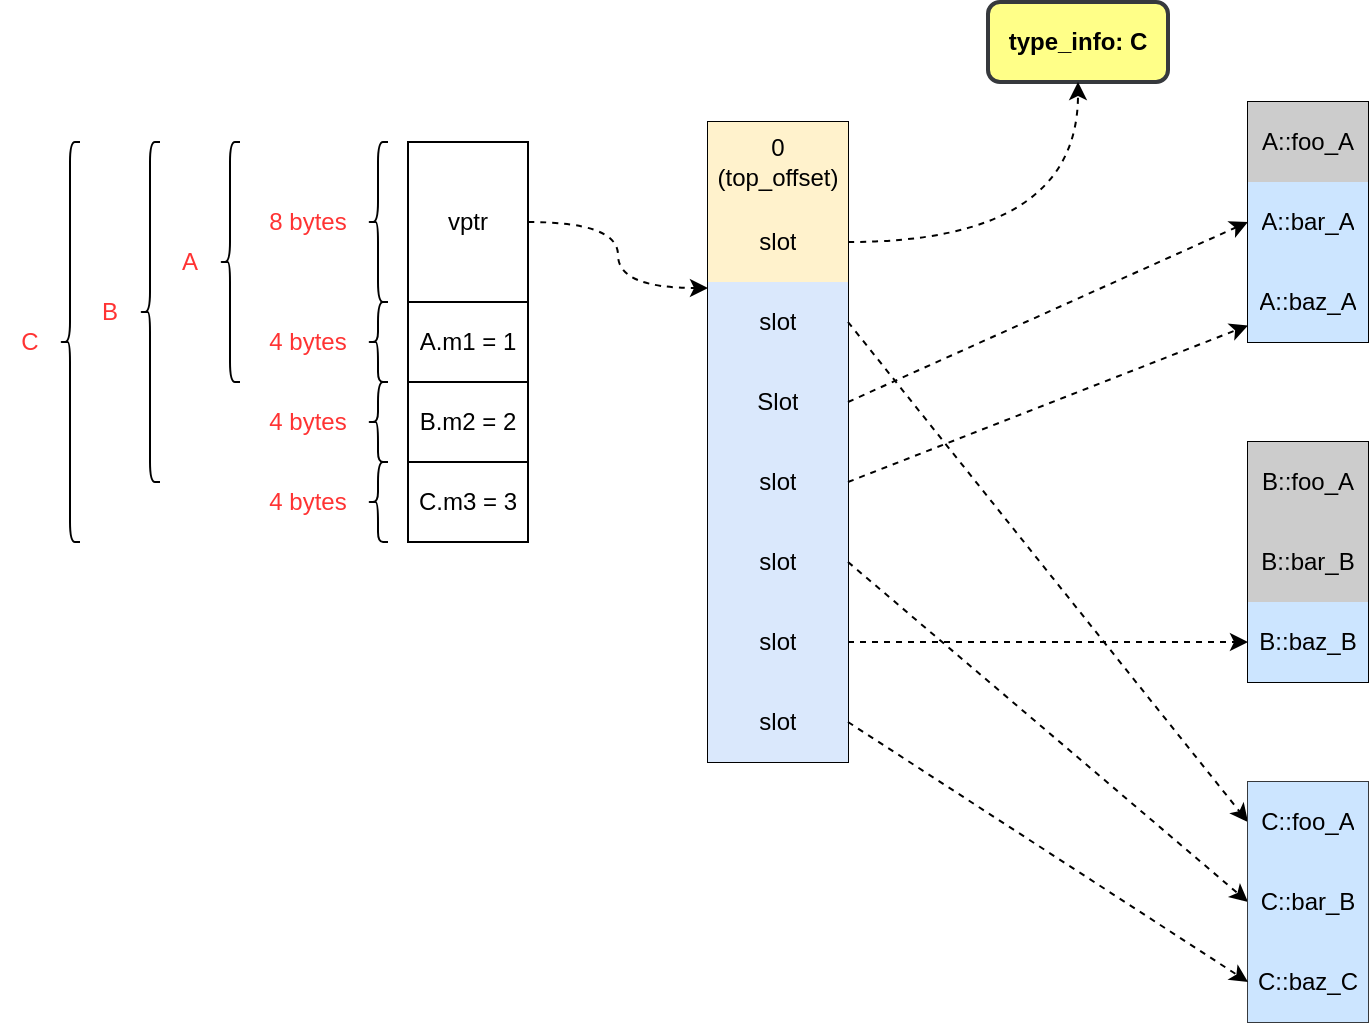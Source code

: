 <mxfile version="17.4.5" type="github"><diagram id="bQ_76zlEYzCB3bNkHhle" name="第 1 页"><mxGraphModel dx="1420" dy="762" grid="1" gridSize="10" guides="1" tooltips="1" connect="1" arrows="1" fold="1" page="1" pageScale="1" pageWidth="2336" pageHeight="1654" background="none" math="0" shadow="0"><root><mxCell id="0"/><mxCell id="1" parent="0"/><mxCell id="A9NNDWimqjUF_DB58gfh-14" value="" style="shape=table;html=1;whiteSpace=wrap;startSize=0;container=1;collapsible=0;childLayout=tableLayout;rounded=1;" parent="1" vertex="1"><mxGeometry x="250" y="130" width="60" height="200" as="geometry"/></mxCell><mxCell id="A9NNDWimqjUF_DB58gfh-15" value="" style="shape=tableRow;horizontal=0;startSize=0;swimlaneHead=0;swimlaneBody=0;top=0;left=0;bottom=0;right=0;collapsible=0;dropTarget=0;fillColor=none;points=[[0,0.5],[1,0.5]];portConstraint=eastwest;rounded=1;" parent="A9NNDWimqjUF_DB58gfh-14" vertex="1"><mxGeometry width="60" height="80" as="geometry"/></mxCell><mxCell id="A9NNDWimqjUF_DB58gfh-16" value="vptr" style="shape=partialRectangle;html=1;whiteSpace=wrap;connectable=0;fillColor=none;top=0;left=0;bottom=0;right=0;overflow=hidden;rounded=1;" parent="A9NNDWimqjUF_DB58gfh-15" vertex="1"><mxGeometry width="60" height="80" as="geometry"><mxRectangle width="60" height="80" as="alternateBounds"/></mxGeometry></mxCell><mxCell id="A9NNDWimqjUF_DB58gfh-19" value="" style="shape=tableRow;horizontal=0;startSize=0;swimlaneHead=0;swimlaneBody=0;top=0;left=0;bottom=0;right=0;collapsible=0;dropTarget=0;fillColor=none;points=[[0,0.5],[1,0.5]];portConstraint=eastwest;rounded=1;" parent="A9NNDWimqjUF_DB58gfh-14" vertex="1"><mxGeometry y="80" width="60" height="40" as="geometry"/></mxCell><mxCell id="A9NNDWimqjUF_DB58gfh-20" value="A.m1 = 1" style="shape=partialRectangle;html=1;whiteSpace=wrap;connectable=0;fillColor=none;top=0;left=0;bottom=0;right=0;overflow=hidden;rounded=1;" parent="A9NNDWimqjUF_DB58gfh-19" vertex="1"><mxGeometry width="60" height="40" as="geometry"><mxRectangle width="60" height="40" as="alternateBounds"/></mxGeometry></mxCell><mxCell id="A9NNDWimqjUF_DB58gfh-23" value="" style="shape=tableRow;horizontal=0;startSize=0;swimlaneHead=0;swimlaneBody=0;top=0;left=0;bottom=0;right=0;collapsible=0;dropTarget=0;fillColor=none;points=[[0,0.5],[1,0.5]];portConstraint=eastwest;rounded=1;" parent="A9NNDWimqjUF_DB58gfh-14" vertex="1"><mxGeometry y="120" width="60" height="40" as="geometry"/></mxCell><mxCell id="A9NNDWimqjUF_DB58gfh-24" value="B.m2 = 2" style="shape=partialRectangle;html=1;whiteSpace=wrap;connectable=0;fillColor=none;top=0;left=0;bottom=0;right=0;overflow=hidden;rounded=1;" parent="A9NNDWimqjUF_DB58gfh-23" vertex="1"><mxGeometry width="60" height="40" as="geometry"><mxRectangle width="60" height="40" as="alternateBounds"/></mxGeometry></mxCell><mxCell id="A9NNDWimqjUF_DB58gfh-37" style="shape=tableRow;horizontal=0;startSize=0;swimlaneHead=0;swimlaneBody=0;top=0;left=0;bottom=0;right=0;collapsible=0;dropTarget=0;fillColor=none;points=[[0,0.5],[1,0.5]];portConstraint=eastwest;rounded=1;" parent="A9NNDWimqjUF_DB58gfh-14" vertex="1"><mxGeometry y="160" width="60" height="40" as="geometry"/></mxCell><mxCell id="A9NNDWimqjUF_DB58gfh-38" value="C.m3 = 3" style="shape=partialRectangle;html=1;whiteSpace=wrap;connectable=0;fillColor=none;top=0;left=0;bottom=0;right=0;overflow=hidden;rounded=1;" parent="A9NNDWimqjUF_DB58gfh-37" vertex="1"><mxGeometry width="60" height="40" as="geometry"><mxRectangle width="60" height="40" as="alternateBounds"/></mxGeometry></mxCell><mxCell id="A9NNDWimqjUF_DB58gfh-64" value="" style="shape=curlyBracket;whiteSpace=wrap;html=1;rounded=1;fontColor=#FF3333;direction=east;size=0.5;" parent="1" vertex="1"><mxGeometry x="230" y="130" width="10" height="80" as="geometry"/></mxCell><mxCell id="A9NNDWimqjUF_DB58gfh-65" value="8 bytes" style="text;html=1;strokeColor=none;fillColor=none;align=center;verticalAlign=middle;whiteSpace=wrap;rounded=1;fontColor=#FF3333;" parent="1" vertex="1"><mxGeometry x="170" y="155" width="60" height="30" as="geometry"/></mxCell><mxCell id="A9NNDWimqjUF_DB58gfh-70" value="4 bytes" style="text;html=1;strokeColor=none;fillColor=none;align=center;verticalAlign=middle;whiteSpace=wrap;rounded=1;fontColor=#FF3333;" parent="1" vertex="1"><mxGeometry x="170" y="215" width="60" height="30" as="geometry"/></mxCell><mxCell id="A9NNDWimqjUF_DB58gfh-71" value="" style="shape=curlyBracket;whiteSpace=wrap;html=1;rounded=1;fontColor=#FF3333;direction=east;size=0.5;" parent="1" vertex="1"><mxGeometry x="230" y="210" width="10" height="40" as="geometry"/></mxCell><mxCell id="A9NNDWimqjUF_DB58gfh-75" value="4 bytes" style="text;html=1;strokeColor=none;fillColor=none;align=center;verticalAlign=middle;whiteSpace=wrap;rounded=1;fontColor=#FF3333;" parent="1" vertex="1"><mxGeometry x="170" y="255" width="60" height="30" as="geometry"/></mxCell><mxCell id="A9NNDWimqjUF_DB58gfh-76" value="" style="shape=curlyBracket;whiteSpace=wrap;html=1;rounded=1;fontColor=#FF3333;direction=east;size=0.5;" parent="1" vertex="1"><mxGeometry x="230" y="250" width="10" height="40" as="geometry"/></mxCell><mxCell id="A9NNDWimqjUF_DB58gfh-79" value="4 bytes" style="text;html=1;strokeColor=none;fillColor=none;align=center;verticalAlign=middle;whiteSpace=wrap;rounded=1;fontColor=#FF3333;" parent="1" vertex="1"><mxGeometry x="170" y="295" width="60" height="30" as="geometry"/></mxCell><mxCell id="A9NNDWimqjUF_DB58gfh-80" value="" style="shape=curlyBracket;whiteSpace=wrap;html=1;rounded=1;fontColor=#FF3333;direction=east;size=0.5;" parent="1" vertex="1"><mxGeometry x="230" y="290" width="10" height="40" as="geometry"/></mxCell><mxCell id="PeCN-I4rNhXSUMkmCT84-3" value="" style="shape=curlyBracket;whiteSpace=wrap;html=1;rounded=1;fontColor=#FF3333;direction=east;size=0.5;" parent="1" vertex="1"><mxGeometry x="156" y="130" width="10" height="120" as="geometry"/></mxCell><mxCell id="PeCN-I4rNhXSUMkmCT84-4" value="A" style="text;html=1;strokeColor=none;fillColor=none;align=center;verticalAlign=middle;whiteSpace=wrap;rounded=1;fontColor=#FF3333;" parent="1" vertex="1"><mxGeometry x="126" y="175" width="30" height="30" as="geometry"/></mxCell><mxCell id="PeCN-I4rNhXSUMkmCT84-5" value="" style="shape=curlyBracket;whiteSpace=wrap;html=1;rounded=1;fontColor=#FF3333;direction=east;size=0.5;" parent="1" vertex="1"><mxGeometry x="116" y="130" width="10" height="170" as="geometry"/></mxCell><mxCell id="PeCN-I4rNhXSUMkmCT84-6" value="B" style="text;html=1;strokeColor=none;fillColor=none;align=center;verticalAlign=middle;whiteSpace=wrap;rounded=1;fontColor=#FF3333;" parent="1" vertex="1"><mxGeometry x="86" y="200" width="30" height="30" as="geometry"/></mxCell><mxCell id="PeCN-I4rNhXSUMkmCT84-7" value="" style="shape=curlyBracket;whiteSpace=wrap;html=1;rounded=1;fontColor=#FF3333;direction=east;size=0.5;" parent="1" vertex="1"><mxGeometry x="76" y="130" width="10" height="200" as="geometry"/></mxCell><mxCell id="PeCN-I4rNhXSUMkmCT84-8" value="C" style="text;html=1;strokeColor=none;fillColor=none;align=center;verticalAlign=middle;whiteSpace=wrap;rounded=1;fontColor=#FF3333;" parent="1" vertex="1"><mxGeometry x="46" y="215" width="30" height="30" as="geometry"/></mxCell><mxCell id="kJfvdMgyWX3t8YDCzSoo-1" value="" style="shape=table;html=1;whiteSpace=wrap;startSize=0;container=1;collapsible=0;childLayout=tableLayout;sketch=0;" parent="1" vertex="1"><mxGeometry x="400" y="120" width="70" height="320" as="geometry"/></mxCell><mxCell id="kJfvdMgyWX3t8YDCzSoo-2" value="" style="shape=tableRow;horizontal=0;startSize=0;swimlaneHead=0;swimlaneBody=0;top=0;left=0;bottom=0;right=0;collapsible=0;dropTarget=0;fillColor=none;points=[[0,0.5],[1,0.5]];portConstraint=eastwest;sketch=0;" parent="kJfvdMgyWX3t8YDCzSoo-1" vertex="1"><mxGeometry width="70" height="40" as="geometry"/></mxCell><mxCell id="kJfvdMgyWX3t8YDCzSoo-3" value="0&lt;br&gt;(top_offset)" style="shape=partialRectangle;html=1;whiteSpace=wrap;connectable=0;fillColor=#fff2cc;top=0;left=0;bottom=0;right=0;overflow=hidden;sketch=0;strokeColor=#d6b656;" parent="kJfvdMgyWX3t8YDCzSoo-2" vertex="1"><mxGeometry width="70" height="40" as="geometry"><mxRectangle width="70" height="40" as="alternateBounds"/></mxGeometry></mxCell><mxCell id="kJfvdMgyWX3t8YDCzSoo-4" value="" style="shape=tableRow;horizontal=0;startSize=0;swimlaneHead=0;swimlaneBody=0;top=0;left=0;bottom=0;right=0;collapsible=0;dropTarget=0;fillColor=none;points=[[0,0.5],[1,0.5]];portConstraint=eastwest;sketch=0;" parent="kJfvdMgyWX3t8YDCzSoo-1" vertex="1"><mxGeometry y="40" width="70" height="40" as="geometry"/></mxCell><mxCell id="kJfvdMgyWX3t8YDCzSoo-5" value="slot" style="shape=partialRectangle;html=1;whiteSpace=wrap;connectable=0;fillColor=#fff2cc;top=0;left=0;bottom=0;right=0;overflow=hidden;sketch=0;strokeColor=#d6b656;" parent="kJfvdMgyWX3t8YDCzSoo-4" vertex="1"><mxGeometry width="70" height="40" as="geometry"><mxRectangle width="70" height="40" as="alternateBounds"/></mxGeometry></mxCell><mxCell id="kJfvdMgyWX3t8YDCzSoo-6" value="" style="shape=tableRow;horizontal=0;startSize=0;swimlaneHead=0;swimlaneBody=0;top=0;left=0;bottom=0;right=0;collapsible=0;dropTarget=0;fillColor=none;points=[[0,0.5],[1,0.5]];portConstraint=eastwest;sketch=0;" parent="kJfvdMgyWX3t8YDCzSoo-1" vertex="1"><mxGeometry y="80" width="70" height="40" as="geometry"/></mxCell><mxCell id="kJfvdMgyWX3t8YDCzSoo-7" value="slot&lt;br&gt;" style="shape=partialRectangle;html=1;whiteSpace=wrap;connectable=0;fillColor=#dae8fc;top=0;left=0;bottom=0;right=0;overflow=hidden;sketch=0;strokeColor=#6c8ebf;" parent="kJfvdMgyWX3t8YDCzSoo-6" vertex="1"><mxGeometry width="70" height="40" as="geometry"><mxRectangle width="70" height="40" as="alternateBounds"/></mxGeometry></mxCell><mxCell id="kJfvdMgyWX3t8YDCzSoo-24" style="shape=tableRow;horizontal=0;startSize=0;swimlaneHead=0;swimlaneBody=0;top=0;left=0;bottom=0;right=0;collapsible=0;dropTarget=0;fillColor=none;points=[[0,0.5],[1,0.5]];portConstraint=eastwest;sketch=0;" parent="kJfvdMgyWX3t8YDCzSoo-1" vertex="1"><mxGeometry y="120" width="70" height="40" as="geometry"/></mxCell><mxCell id="kJfvdMgyWX3t8YDCzSoo-25" value="Slot" style="shape=partialRectangle;html=1;whiteSpace=wrap;connectable=0;fillColor=#dae8fc;top=0;left=0;bottom=0;right=0;overflow=hidden;sketch=0;strokeColor=#6c8ebf;" parent="kJfvdMgyWX3t8YDCzSoo-24" vertex="1"><mxGeometry width="70" height="40" as="geometry"><mxRectangle width="70" height="40" as="alternateBounds"/></mxGeometry></mxCell><mxCell id="kJfvdMgyWX3t8YDCzSoo-8" style="shape=tableRow;horizontal=0;startSize=0;swimlaneHead=0;swimlaneBody=0;top=0;left=0;bottom=0;right=0;collapsible=0;dropTarget=0;fillColor=none;points=[[0,0.5],[1,0.5]];portConstraint=eastwest;sketch=0;" parent="kJfvdMgyWX3t8YDCzSoo-1" vertex="1"><mxGeometry y="160" width="70" height="40" as="geometry"/></mxCell><mxCell id="kJfvdMgyWX3t8YDCzSoo-9" value="&lt;span&gt;slot&lt;/span&gt;" style="shape=partialRectangle;html=1;whiteSpace=wrap;connectable=0;fillColor=#dae8fc;top=0;left=0;bottom=0;right=0;overflow=hidden;sketch=0;strokeColor=#6c8ebf;" parent="kJfvdMgyWX3t8YDCzSoo-8" vertex="1"><mxGeometry width="70" height="40" as="geometry"><mxRectangle width="70" height="40" as="alternateBounds"/></mxGeometry></mxCell><mxCell id="kJfvdMgyWX3t8YDCzSoo-10" style="shape=tableRow;horizontal=0;startSize=0;swimlaneHead=0;swimlaneBody=0;top=0;left=0;bottom=0;right=0;collapsible=0;dropTarget=0;fillColor=none;points=[[0,0.5],[1,0.5]];portConstraint=eastwest;sketch=0;" parent="kJfvdMgyWX3t8YDCzSoo-1" vertex="1"><mxGeometry y="200" width="70" height="40" as="geometry"/></mxCell><mxCell id="kJfvdMgyWX3t8YDCzSoo-11" value="&lt;span&gt;slot&lt;/span&gt;" style="shape=partialRectangle;html=1;whiteSpace=wrap;connectable=0;fillColor=#dae8fc;top=0;left=0;bottom=0;right=0;overflow=hidden;sketch=0;strokeColor=#6c8ebf;" parent="kJfvdMgyWX3t8YDCzSoo-10" vertex="1"><mxGeometry width="70" height="40" as="geometry"><mxRectangle width="70" height="40" as="alternateBounds"/></mxGeometry></mxCell><mxCell id="kJfvdMgyWX3t8YDCzSoo-12" style="shape=tableRow;horizontal=0;startSize=0;swimlaneHead=0;swimlaneBody=0;top=0;left=0;bottom=0;right=0;collapsible=0;dropTarget=0;fillColor=none;points=[[0,0.5],[1,0.5]];portConstraint=eastwest;sketch=0;" parent="kJfvdMgyWX3t8YDCzSoo-1" vertex="1"><mxGeometry y="240" width="70" height="40" as="geometry"/></mxCell><mxCell id="kJfvdMgyWX3t8YDCzSoo-13" value="&lt;span&gt;slot&lt;/span&gt;" style="shape=partialRectangle;html=1;whiteSpace=wrap;connectable=0;fillColor=#dae8fc;top=0;left=0;bottom=0;right=0;overflow=hidden;sketch=0;strokeColor=#6c8ebf;" parent="kJfvdMgyWX3t8YDCzSoo-12" vertex="1"><mxGeometry width="70" height="40" as="geometry"><mxRectangle width="70" height="40" as="alternateBounds"/></mxGeometry></mxCell><mxCell id="kJfvdMgyWX3t8YDCzSoo-18" style="shape=tableRow;horizontal=0;startSize=0;swimlaneHead=0;swimlaneBody=0;top=0;left=0;bottom=0;right=0;collapsible=0;dropTarget=0;fillColor=none;points=[[0,0.5],[1,0.5]];portConstraint=eastwest;sketch=0;" parent="kJfvdMgyWX3t8YDCzSoo-1" vertex="1"><mxGeometry y="280" width="70" height="40" as="geometry"/></mxCell><mxCell id="kJfvdMgyWX3t8YDCzSoo-19" value="&lt;span&gt;slot&lt;/span&gt;" style="shape=partialRectangle;html=1;whiteSpace=wrap;connectable=0;fillColor=#dae8fc;top=0;left=0;bottom=0;right=0;overflow=hidden;sketch=0;strokeColor=#6c8ebf;" parent="kJfvdMgyWX3t8YDCzSoo-18" vertex="1"><mxGeometry width="70" height="40" as="geometry"><mxRectangle width="70" height="40" as="alternateBounds"/></mxGeometry></mxCell><mxCell id="kJfvdMgyWX3t8YDCzSoo-26" value="&lt;b&gt;type_info: C&lt;/b&gt;" style="rounded=1;whiteSpace=wrap;html=1;strokeWidth=2;fillWeight=4;hachureGap=8;hachureAngle=45;fillColor=#ffff88;sketch=0;strokeColor=#36393d;" parent="1" vertex="1"><mxGeometry x="540" y="60" width="90" height="40" as="geometry"/></mxCell><mxCell id="kJfvdMgyWX3t8YDCzSoo-27" value="" style="shape=table;startSize=0;container=1;collapsible=0;childLayout=tableLayout;sketch=0;fillColor=none;" parent="1" vertex="1"><mxGeometry x="670" y="110" width="60" height="120" as="geometry"/></mxCell><mxCell id="kJfvdMgyWX3t8YDCzSoo-28" style="shape=tableRow;horizontal=0;startSize=0;swimlaneHead=0;swimlaneBody=0;top=0;left=0;bottom=0;right=0;collapsible=0;dropTarget=0;fillColor=none;points=[[0,0.5],[1,0.5]];portConstraint=eastwest;sketch=0;" parent="kJfvdMgyWX3t8YDCzSoo-27" vertex="1"><mxGeometry width="60" height="40" as="geometry"/></mxCell><mxCell id="kJfvdMgyWX3t8YDCzSoo-29" value="A::foo_A" style="shape=partialRectangle;html=1;whiteSpace=wrap;connectable=0;overflow=hidden;fillColor=#CCCCCC;top=0;left=0;bottom=0;right=0;pointerEvents=1;sketch=0;strokeColor=#9673a6;" parent="kJfvdMgyWX3t8YDCzSoo-28" vertex="1"><mxGeometry width="60" height="40" as="geometry"><mxRectangle width="60" height="40" as="alternateBounds"/></mxGeometry></mxCell><mxCell id="kJfvdMgyWX3t8YDCzSoo-30" value="" style="shape=tableRow;horizontal=0;startSize=0;swimlaneHead=0;swimlaneBody=0;top=0;left=0;bottom=0;right=0;collapsible=0;dropTarget=0;fillColor=none;points=[[0,0.5],[1,0.5]];portConstraint=eastwest;sketch=0;" parent="kJfvdMgyWX3t8YDCzSoo-27" vertex="1"><mxGeometry y="40" width="60" height="40" as="geometry"/></mxCell><mxCell id="kJfvdMgyWX3t8YDCzSoo-31" value="A::bar_A" style="shape=partialRectangle;html=1;whiteSpace=wrap;connectable=0;overflow=hidden;fillColor=#cce5ff;top=0;left=0;bottom=0;right=0;pointerEvents=1;sketch=0;strokeColor=#36393d;" parent="kJfvdMgyWX3t8YDCzSoo-30" vertex="1"><mxGeometry width="60" height="40" as="geometry"><mxRectangle width="60" height="40" as="alternateBounds"/></mxGeometry></mxCell><mxCell id="kJfvdMgyWX3t8YDCzSoo-32" value="" style="shape=tableRow;horizontal=0;startSize=0;swimlaneHead=0;swimlaneBody=0;top=0;left=0;bottom=0;right=0;collapsible=0;dropTarget=0;fillColor=none;points=[[0,0.5],[1,0.5]];portConstraint=eastwest;sketch=0;" parent="kJfvdMgyWX3t8YDCzSoo-27" vertex="1"><mxGeometry y="80" width="60" height="40" as="geometry"/></mxCell><mxCell id="kJfvdMgyWX3t8YDCzSoo-33" value="A::baz_A" style="shape=partialRectangle;html=1;whiteSpace=wrap;connectable=0;overflow=hidden;fillColor=#cce5ff;top=0;left=0;bottom=0;right=0;pointerEvents=1;sketch=0;strokeColor=#36393d;" parent="kJfvdMgyWX3t8YDCzSoo-32" vertex="1"><mxGeometry width="60" height="40" as="geometry"><mxRectangle width="60" height="40" as="alternateBounds"/></mxGeometry></mxCell><mxCell id="kJfvdMgyWX3t8YDCzSoo-39" value="" style="shape=table;startSize=0;container=1;collapsible=0;childLayout=tableLayout;sketch=0;fillColor=none;" parent="1" vertex="1"><mxGeometry x="670" y="280" width="60" height="120" as="geometry"/></mxCell><mxCell id="kJfvdMgyWX3t8YDCzSoo-40" style="shape=tableRow;horizontal=0;startSize=0;swimlaneHead=0;swimlaneBody=0;top=0;left=0;bottom=0;right=0;collapsible=0;dropTarget=0;fillColor=none;points=[[0,0.5],[1,0.5]];portConstraint=eastwest;sketch=0;" parent="kJfvdMgyWX3t8YDCzSoo-39" vertex="1"><mxGeometry width="60" height="40" as="geometry"/></mxCell><mxCell id="kJfvdMgyWX3t8YDCzSoo-41" value="B::foo_A" style="shape=partialRectangle;html=1;whiteSpace=wrap;connectable=0;overflow=hidden;fillColor=#CCCCCC;top=0;left=0;bottom=0;right=0;pointerEvents=1;sketch=0;strokeColor=#9673a6;" parent="kJfvdMgyWX3t8YDCzSoo-40" vertex="1"><mxGeometry width="60" height="40" as="geometry"><mxRectangle width="60" height="40" as="alternateBounds"/></mxGeometry></mxCell><mxCell id="kJfvdMgyWX3t8YDCzSoo-42" value="" style="shape=tableRow;horizontal=0;startSize=0;swimlaneHead=0;swimlaneBody=0;top=0;left=0;bottom=0;right=0;collapsible=0;dropTarget=0;fillColor=none;points=[[0,0.5],[1,0.5]];portConstraint=eastwest;sketch=0;" parent="kJfvdMgyWX3t8YDCzSoo-39" vertex="1"><mxGeometry y="40" width="60" height="40" as="geometry"/></mxCell><mxCell id="kJfvdMgyWX3t8YDCzSoo-43" value="B::bar_B" style="shape=partialRectangle;html=1;whiteSpace=wrap;connectable=0;overflow=hidden;fillColor=#CCCCCC;top=0;left=0;bottom=0;right=0;pointerEvents=1;sketch=0;strokeColor=#36393d;" parent="kJfvdMgyWX3t8YDCzSoo-42" vertex="1"><mxGeometry width="60" height="40" as="geometry"><mxRectangle width="60" height="40" as="alternateBounds"/></mxGeometry></mxCell><mxCell id="kJfvdMgyWX3t8YDCzSoo-44" value="" style="shape=tableRow;horizontal=0;startSize=0;swimlaneHead=0;swimlaneBody=0;top=0;left=0;bottom=0;right=0;collapsible=0;dropTarget=0;fillColor=none;points=[[0,0.5],[1,0.5]];portConstraint=eastwest;sketch=0;" parent="kJfvdMgyWX3t8YDCzSoo-39" vertex="1"><mxGeometry y="80" width="60" height="40" as="geometry"/></mxCell><mxCell id="kJfvdMgyWX3t8YDCzSoo-45" value="B::baz_B" style="shape=partialRectangle;html=1;whiteSpace=wrap;connectable=0;overflow=hidden;fillColor=#cce5ff;top=0;left=0;bottom=0;right=0;pointerEvents=1;sketch=0;strokeColor=#36393d;" parent="kJfvdMgyWX3t8YDCzSoo-44" vertex="1"><mxGeometry width="60" height="40" as="geometry"><mxRectangle width="60" height="40" as="alternateBounds"/></mxGeometry></mxCell><mxCell id="kJfvdMgyWX3t8YDCzSoo-53" style="edgeStyle=orthogonalEdgeStyle;rounded=0;orthogonalLoop=1;jettySize=auto;html=1;exitX=1;exitY=0.5;exitDx=0;exitDy=0;entryX=0.5;entryY=1;entryDx=0;entryDy=0;dashed=1;curved=1;" parent="1" source="kJfvdMgyWX3t8YDCzSoo-4" target="kJfvdMgyWX3t8YDCzSoo-26" edge="1"><mxGeometry relative="1" as="geometry"/></mxCell><mxCell id="kJfvdMgyWX3t8YDCzSoo-54" style="rounded=0;orthogonalLoop=1;jettySize=auto;html=1;exitX=1;exitY=0.5;exitDx=0;exitDy=0;dashed=1;entryX=0;entryY=0.5;entryDx=0;entryDy=0;" parent="1" source="kJfvdMgyWX3t8YDCzSoo-6" target="kJfvdMgyWX3t8YDCzSoo-60" edge="1"><mxGeometry relative="1" as="geometry"><mxPoint x="510" y="570" as="targetPoint"/></mxGeometry></mxCell><mxCell id="kJfvdMgyWX3t8YDCzSoo-56" style="rounded=0;orthogonalLoop=1;jettySize=auto;html=1;exitX=1;exitY=0.5;exitDx=0;exitDy=0;entryX=0;entryY=0.5;entryDx=0;entryDy=0;dashed=1;" parent="1" source="kJfvdMgyWX3t8YDCzSoo-24" target="kJfvdMgyWX3t8YDCzSoo-27" edge="1"><mxGeometry relative="1" as="geometry"/></mxCell><mxCell id="kJfvdMgyWX3t8YDCzSoo-57" style="rounded=0;orthogonalLoop=1;jettySize=auto;html=1;exitX=1;exitY=0.5;exitDx=0;exitDy=0;dashed=1;" parent="1" source="kJfvdMgyWX3t8YDCzSoo-8" target="kJfvdMgyWX3t8YDCzSoo-32" edge="1"><mxGeometry relative="1" as="geometry"/></mxCell><mxCell id="kJfvdMgyWX3t8YDCzSoo-58" style="rounded=0;orthogonalLoop=1;jettySize=auto;html=1;exitX=1;exitY=0.5;exitDx=0;exitDy=0;dashed=1;entryX=0;entryY=0.5;entryDx=0;entryDy=0;" parent="1" source="kJfvdMgyWX3t8YDCzSoo-10" target="kJfvdMgyWX3t8YDCzSoo-62" edge="1"><mxGeometry relative="1" as="geometry"><mxPoint x="610" y="500" as="targetPoint"/></mxGeometry></mxCell><mxCell id="kJfvdMgyWX3t8YDCzSoo-59" value="" style="shape=table;startSize=0;container=1;collapsible=0;childLayout=tableLayout;sketch=0;fillColor=#cce5ff;strokeColor=#36393d;" parent="1" vertex="1"><mxGeometry x="670" y="450" width="60" height="120" as="geometry"/></mxCell><mxCell id="kJfvdMgyWX3t8YDCzSoo-60" style="shape=tableRow;horizontal=0;startSize=0;swimlaneHead=0;swimlaneBody=0;top=0;left=0;bottom=0;right=0;collapsible=0;dropTarget=0;fillColor=none;points=[[0,0.5],[1,0.5]];portConstraint=eastwest;sketch=0;" parent="kJfvdMgyWX3t8YDCzSoo-59" vertex="1"><mxGeometry width="60" height="40" as="geometry"/></mxCell><mxCell id="kJfvdMgyWX3t8YDCzSoo-61" value="C::foo_A" style="shape=partialRectangle;html=1;whiteSpace=wrap;connectable=0;overflow=hidden;fillColor=#cce5ff;top=0;left=0;bottom=0;right=0;pointerEvents=1;sketch=0;strokeColor=#36393d;" parent="kJfvdMgyWX3t8YDCzSoo-60" vertex="1"><mxGeometry width="60" height="40" as="geometry"><mxRectangle width="60" height="40" as="alternateBounds"/></mxGeometry></mxCell><mxCell id="kJfvdMgyWX3t8YDCzSoo-62" value="" style="shape=tableRow;horizontal=0;startSize=0;swimlaneHead=0;swimlaneBody=0;top=0;left=0;bottom=0;right=0;collapsible=0;dropTarget=0;fillColor=none;points=[[0,0.5],[1,0.5]];portConstraint=eastwest;sketch=0;" parent="kJfvdMgyWX3t8YDCzSoo-59" vertex="1"><mxGeometry y="40" width="60" height="40" as="geometry"/></mxCell><mxCell id="kJfvdMgyWX3t8YDCzSoo-63" value="C::bar_B" style="shape=partialRectangle;html=1;whiteSpace=wrap;connectable=0;overflow=hidden;fillColor=#cce5ff;top=0;left=0;bottom=0;right=0;pointerEvents=1;sketch=0;strokeColor=#36393d;" parent="kJfvdMgyWX3t8YDCzSoo-62" vertex="1"><mxGeometry width="60" height="40" as="geometry"><mxRectangle width="60" height="40" as="alternateBounds"/></mxGeometry></mxCell><mxCell id="kJfvdMgyWX3t8YDCzSoo-64" value="" style="shape=tableRow;horizontal=0;startSize=0;swimlaneHead=0;swimlaneBody=0;top=0;left=0;bottom=0;right=0;collapsible=0;dropTarget=0;fillColor=none;points=[[0,0.5],[1,0.5]];portConstraint=eastwest;sketch=0;" parent="kJfvdMgyWX3t8YDCzSoo-59" vertex="1"><mxGeometry y="80" width="60" height="40" as="geometry"/></mxCell><mxCell id="kJfvdMgyWX3t8YDCzSoo-65" value="C::baz_C" style="shape=partialRectangle;html=1;whiteSpace=wrap;connectable=0;overflow=hidden;fillColor=#cce5ff;top=0;left=0;bottom=0;right=0;pointerEvents=1;sketch=0;strokeColor=#36393d;" parent="kJfvdMgyWX3t8YDCzSoo-64" vertex="1"><mxGeometry width="60" height="40" as="geometry"><mxRectangle width="60" height="40" as="alternateBounds"/></mxGeometry></mxCell><mxCell id="kJfvdMgyWX3t8YDCzSoo-66" style="rounded=0;orthogonalLoop=1;jettySize=auto;html=1;exitX=1;exitY=0.5;exitDx=0;exitDy=0;dashed=1;" parent="1" source="kJfvdMgyWX3t8YDCzSoo-12" target="kJfvdMgyWX3t8YDCzSoo-44" edge="1"><mxGeometry relative="1" as="geometry"/></mxCell><mxCell id="kJfvdMgyWX3t8YDCzSoo-67" style="rounded=0;orthogonalLoop=1;jettySize=auto;html=1;exitX=1;exitY=0.5;exitDx=0;exitDy=0;dashed=1;entryX=0;entryY=0.5;entryDx=0;entryDy=0;" parent="1" source="kJfvdMgyWX3t8YDCzSoo-18" target="kJfvdMgyWX3t8YDCzSoo-64" edge="1"><mxGeometry relative="1" as="geometry"/></mxCell><mxCell id="kJfvdMgyWX3t8YDCzSoo-68" style="edgeStyle=orthogonalEdgeStyle;curved=1;rounded=0;orthogonalLoop=1;jettySize=auto;html=1;exitX=1;exitY=0.5;exitDx=0;exitDy=0;dashed=1;entryX=0;entryY=0.075;entryDx=0;entryDy=0;entryPerimeter=0;" parent="1" source="A9NNDWimqjUF_DB58gfh-15" target="kJfvdMgyWX3t8YDCzSoo-6" edge="1"><mxGeometry relative="1" as="geometry"/></mxCell></root></mxGraphModel></diagram></mxfile>